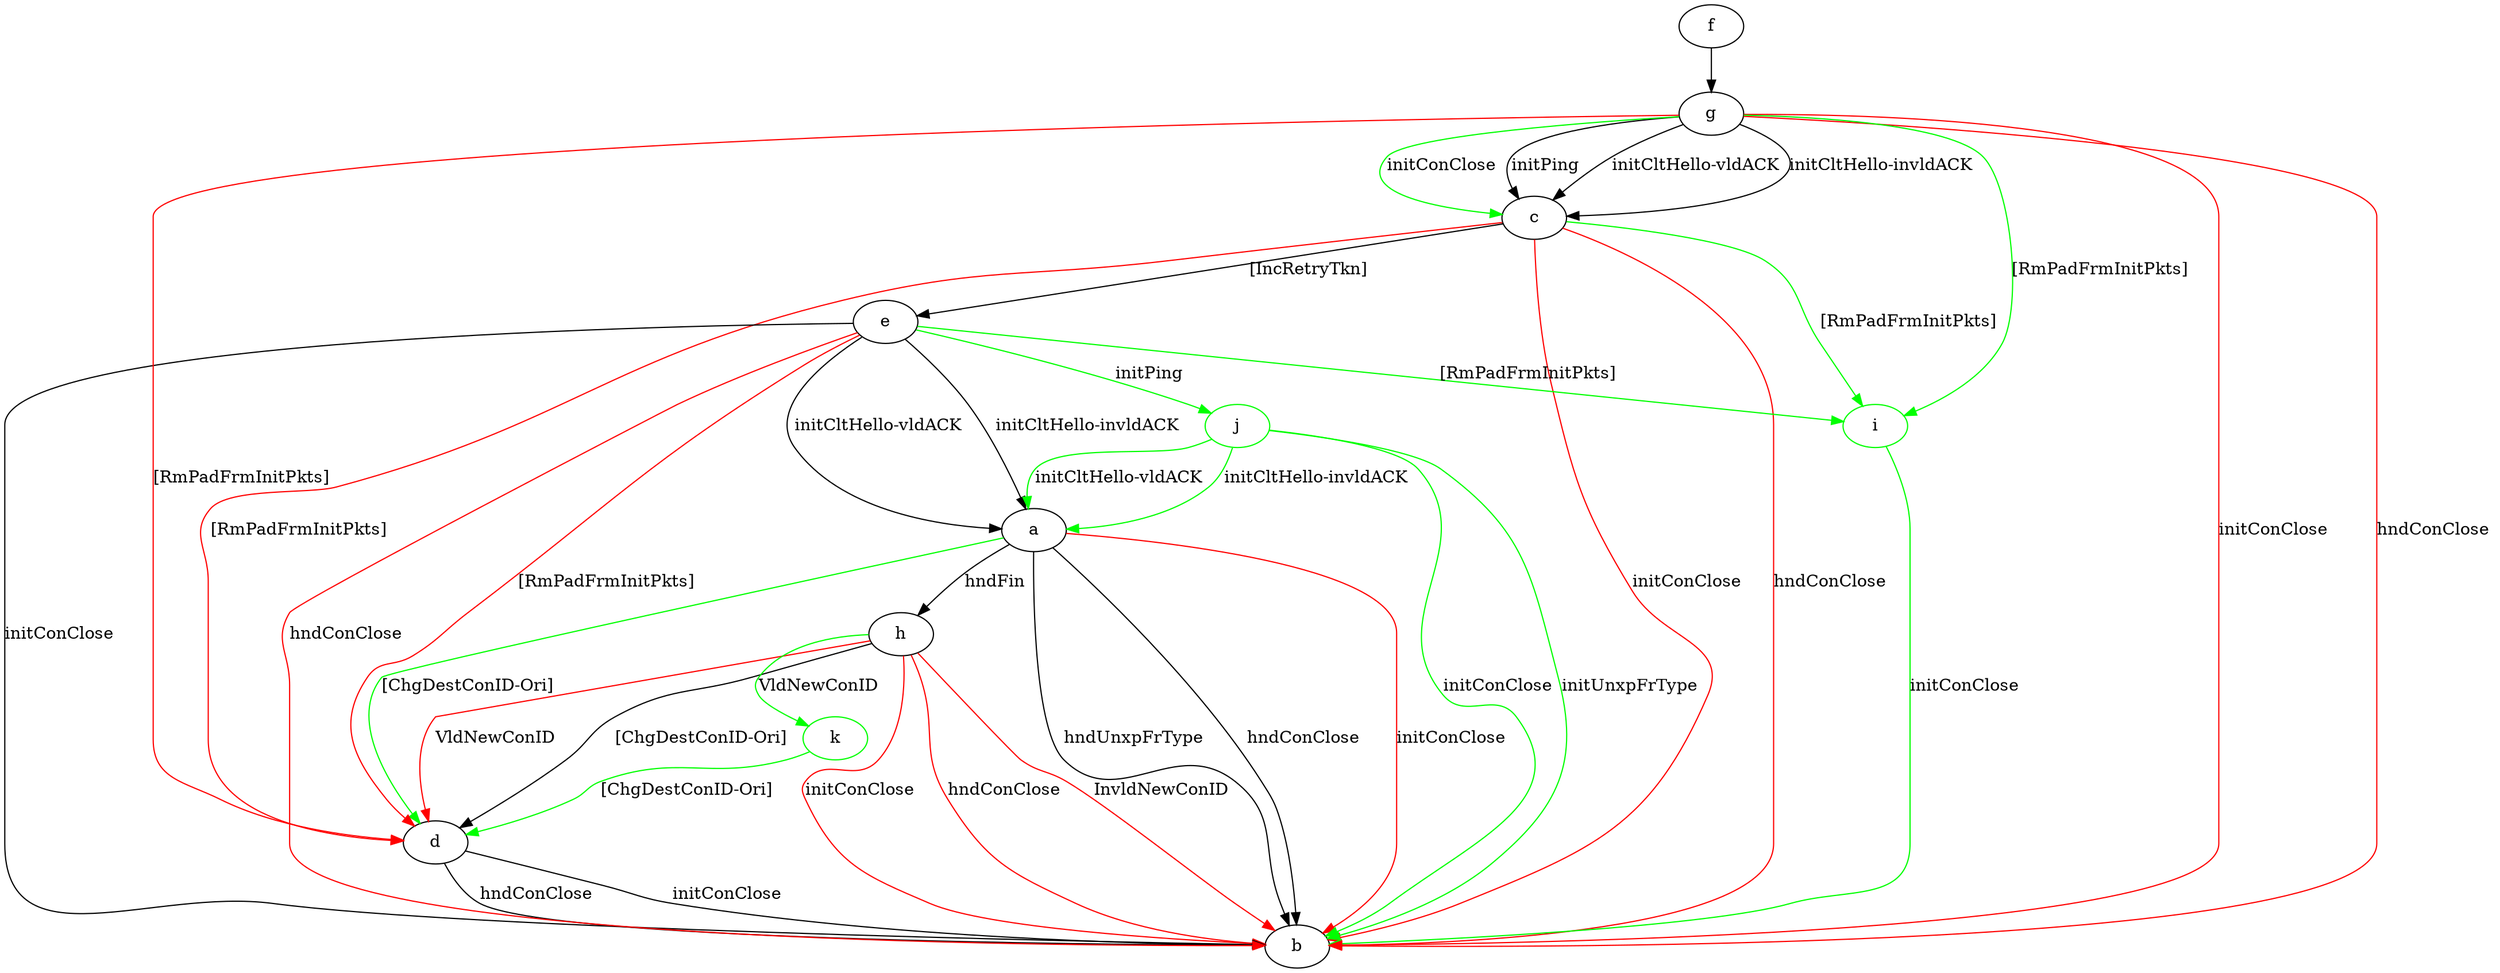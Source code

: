 digraph "" {
	a -> b	[key=0,
		label="hndUnxpFrType "];
	a -> b	[key=1,
		label="hndConClose "];
	a -> b	[key=2,
		color=red,
		label="initConClose "];
	a -> d	[key=0,
		color=green,
		label="[ChgDestConID-Ori] "];
	a -> h	[key=0,
		label="hndFin "];
	c -> b	[key=0,
		color=red,
		label="initConClose "];
	c -> b	[key=1,
		color=red,
		label="hndConClose "];
	c -> d	[key=0,
		color=red,
		label="[RmPadFrmInitPkts] "];
	c -> e	[key=0,
		label="[IncRetryTkn] "];
	i	[color=green];
	c -> i	[key=0,
		color=green,
		label="[RmPadFrmInitPkts] "];
	d -> b	[key=0,
		label="initConClose "];
	d -> b	[key=1,
		label="hndConClose "];
	e -> a	[key=0,
		label="initCltHello-vldACK "];
	e -> a	[key=1,
		label="initCltHello-invldACK "];
	e -> b	[key=0,
		label="initConClose "];
	e -> b	[key=1,
		color=red,
		label="hndConClose "];
	e -> d	[key=0,
		color=red,
		label="[RmPadFrmInitPkts] "];
	e -> i	[key=0,
		color=green,
		label="[RmPadFrmInitPkts] "];
	j	[color=green];
	e -> j	[key=0,
		color=green,
		label="initPing "];
	f -> g	[key=0];
	g -> b	[key=0,
		color=red,
		label="initConClose "];
	g -> b	[key=1,
		color=red,
		label="hndConClose "];
	g -> c	[key=0,
		label="initPing "];
	g -> c	[key=1,
		label="initCltHello-vldACK "];
	g -> c	[key=2,
		label="initCltHello-invldACK "];
	g -> c	[key=3,
		color=green,
		label="initConClose "];
	g -> d	[key=0,
		color=red,
		label="[RmPadFrmInitPkts] "];
	g -> i	[key=0,
		color=green,
		label="[RmPadFrmInitPkts] "];
	h -> b	[key=0,
		color=red,
		label="initConClose "];
	h -> b	[key=1,
		color=red,
		label="hndConClose "];
	h -> b	[key=2,
		color=red,
		label="InvldNewConID "];
	h -> d	[key=0,
		label="[ChgDestConID-Ori] "];
	h -> d	[key=1,
		color=red,
		label="VldNewConID "];
	k	[color=green];
	h -> k	[key=0,
		color=green,
		label="VldNewConID "];
	i -> b	[key=0,
		color=green,
		label="initConClose "];
	j -> a	[key=0,
		color=green,
		label="initCltHello-vldACK "];
	j -> a	[key=1,
		color=green,
		label="initCltHello-invldACK "];
	j -> b	[key=0,
		color=green,
		label="initConClose "];
	j -> b	[key=1,
		color=green,
		label="initUnxpFrType "];
	k -> d	[key=0,
		color=green,
		label="[ChgDestConID-Ori] "];
}
